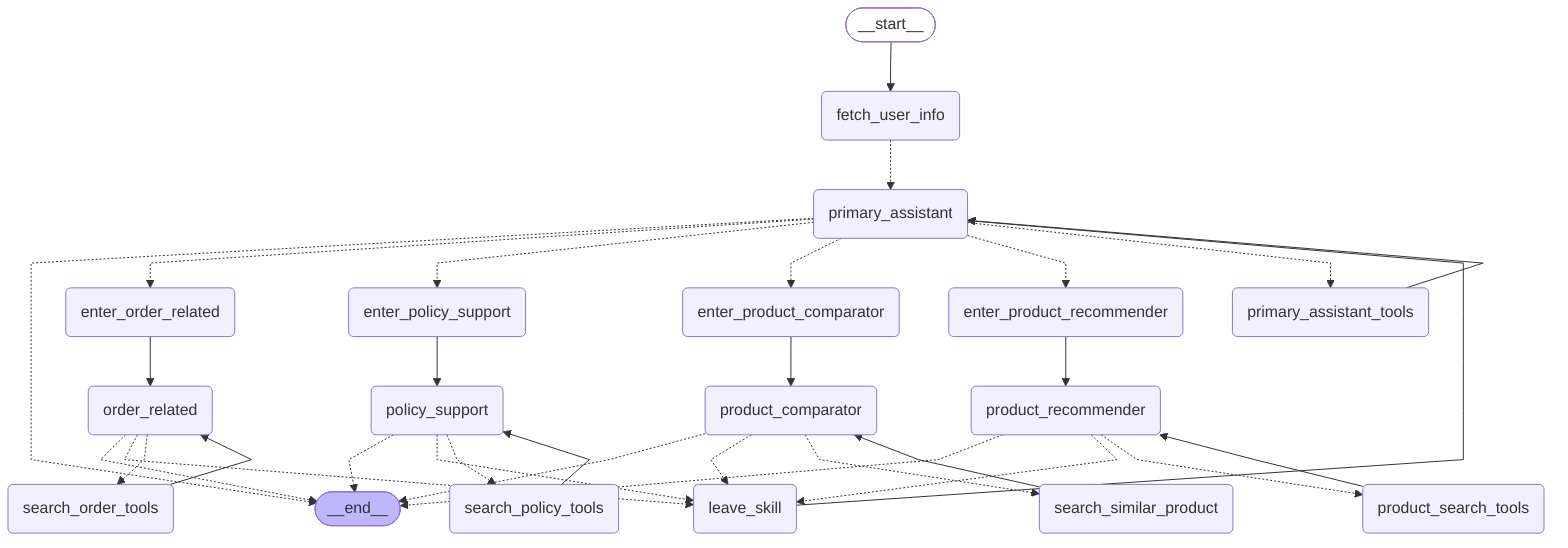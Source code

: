 ---
config:
  flowchart:
    curve: linear
---
graph TD;
	__start__([<p>__start__</p>]):::first
	fetch_user_info(fetch_user_info)
	product_search_tools(product_search_tools)
	enter_product_recommender(enter_product_recommender)
	product_recommender(product_recommender)
	leave_skill(leave_skill)
	enter_product_comparator(enter_product_comparator)
	product_comparator(product_comparator)
	search_similar_product(search_similar_product)
	enter_order_related(enter_order_related)
	order_related(order_related)
	search_order_tools(search_order_tools)
	enter_policy_support(enter_policy_support)
	policy_support(policy_support)
	search_policy_tools(search_policy_tools)
	primary_assistant(primary_assistant)
	primary_assistant_tools(primary_assistant_tools)
	__end__([<p>__end__</p>]):::last
	__start__ --> fetch_user_info;
	enter_order_related --> order_related;
	enter_policy_support --> policy_support;
	enter_product_comparator --> product_comparator;
	enter_product_recommender --> product_recommender;
	fetch_user_info -.-> primary_assistant;
	leave_skill --> primary_assistant;
	order_related -.-> __end__;
	order_related -.-> leave_skill;
	order_related -.-> search_order_tools;
	policy_support -.-> __end__;
	policy_support -.-> leave_skill;
	policy_support -.-> search_policy_tools;
	primary_assistant -.-> __end__;
	primary_assistant -.-> enter_order_related;
	primary_assistant -.-> enter_policy_support;
	primary_assistant -.-> enter_product_comparator;
	primary_assistant -.-> enter_product_recommender;
	primary_assistant -.-> primary_assistant_tools;
	primary_assistant_tools --> primary_assistant;
	product_comparator -.-> __end__;
	product_comparator -.-> leave_skill;
	product_comparator -.-> search_similar_product;
	product_recommender -.-> __end__;
	product_recommender -.-> leave_skill;
	product_recommender -.-> product_search_tools;
	product_search_tools --> product_recommender;
	search_order_tools --> order_related;
	search_policy_tools --> policy_support;
	search_similar_product --> product_comparator;
	classDef default fill:#f2f0ff,line-height:1.2
	classDef first fill-opacity:0
	classDef last fill:#bfb6fc